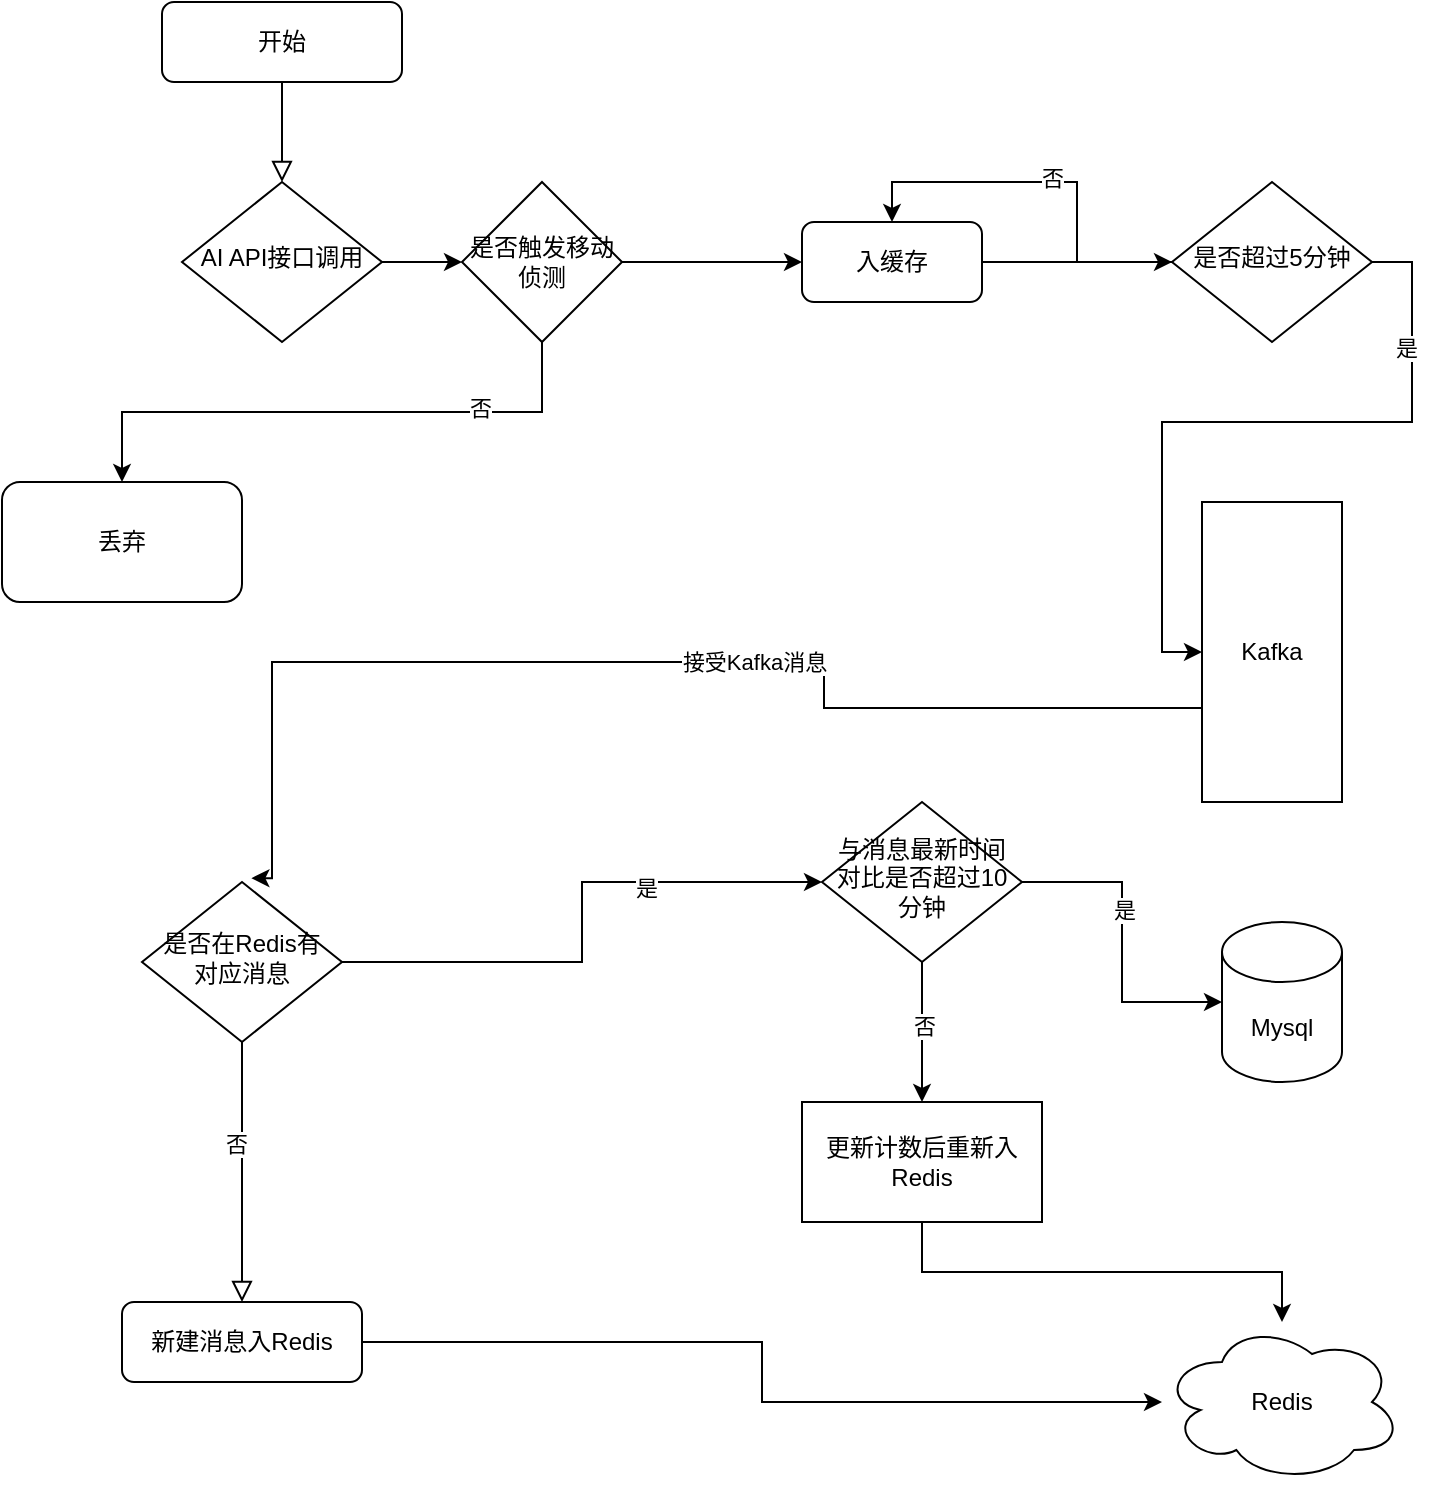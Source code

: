 <mxfile version="24.7.12">
  <diagram name="第 1 页" id="ef7YWm0MaQn3jJmsrefL">
    <mxGraphModel dx="1411" dy="864" grid="1" gridSize="10" guides="1" tooltips="1" connect="1" arrows="1" fold="1" page="1" pageScale="1" pageWidth="827" pageHeight="1169" math="0" shadow="0">
      <root>
        <mxCell id="0" />
        <mxCell id="1" parent="0" />
        <mxCell id="Hxi1NaCuM7jEuVNyhXye-1" value="" style="rounded=0;html=1;jettySize=auto;orthogonalLoop=1;fontSize=11;endArrow=block;endFill=0;endSize=8;strokeWidth=1;shadow=0;labelBackgroundColor=none;edgeStyle=orthogonalEdgeStyle;" edge="1" parent="1" source="Hxi1NaCuM7jEuVNyhXye-2" target="Hxi1NaCuM7jEuVNyhXye-4">
          <mxGeometry relative="1" as="geometry" />
        </mxCell>
        <mxCell id="Hxi1NaCuM7jEuVNyhXye-2" value="开始" style="rounded=1;whiteSpace=wrap;html=1;fontSize=12;glass=0;strokeWidth=1;shadow=0;" vertex="1" parent="1">
          <mxGeometry x="160" y="150" width="120" height="40" as="geometry" />
        </mxCell>
        <mxCell id="Hxi1NaCuM7jEuVNyhXye-3" style="edgeStyle=orthogonalEdgeStyle;rounded=0;orthogonalLoop=1;jettySize=auto;html=1;entryX=0;entryY=0.5;entryDx=0;entryDy=0;" edge="1" parent="1" source="Hxi1NaCuM7jEuVNyhXye-4" target="Hxi1NaCuM7jEuVNyhXye-33">
          <mxGeometry relative="1" as="geometry" />
        </mxCell>
        <mxCell id="Hxi1NaCuM7jEuVNyhXye-4" value="AI API接口调用" style="rhombus;whiteSpace=wrap;html=1;shadow=0;fontFamily=Helvetica;fontSize=12;align=center;strokeWidth=1;spacing=6;spacingTop=-4;" vertex="1" parent="1">
          <mxGeometry x="170" y="240" width="100" height="80" as="geometry" />
        </mxCell>
        <mxCell id="Hxi1NaCuM7jEuVNyhXye-5" style="edgeStyle=orthogonalEdgeStyle;rounded=0;orthogonalLoop=1;jettySize=auto;html=1;entryX=0;entryY=0.5;entryDx=0;entryDy=0;" edge="1" parent="1" source="Hxi1NaCuM7jEuVNyhXye-6" target="Hxi1NaCuM7jEuVNyhXye-17">
          <mxGeometry relative="1" as="geometry" />
        </mxCell>
        <mxCell id="Hxi1NaCuM7jEuVNyhXye-6" value="入缓存" style="rounded=1;whiteSpace=wrap;html=1;fontSize=12;glass=0;strokeWidth=1;shadow=0;" vertex="1" parent="1">
          <mxGeometry x="480" y="260" width="90" height="40" as="geometry" />
        </mxCell>
        <mxCell id="Hxi1NaCuM7jEuVNyhXye-7" value="" style="rounded=0;html=1;jettySize=auto;orthogonalLoop=1;fontSize=11;endArrow=block;endFill=0;endSize=8;strokeWidth=1;shadow=0;labelBackgroundColor=none;edgeStyle=orthogonalEdgeStyle;" edge="1" parent="1" source="Hxi1NaCuM7jEuVNyhXye-10" target="Hxi1NaCuM7jEuVNyhXye-12">
          <mxGeometry x="0.332" y="20" relative="1" as="geometry">
            <mxPoint as="offset" />
          </mxGeometry>
        </mxCell>
        <mxCell id="Hxi1NaCuM7jEuVNyhXye-8" value="否" style="edgeLabel;html=1;align=center;verticalAlign=middle;resizable=0;points=[];" vertex="1" connectable="0" parent="Hxi1NaCuM7jEuVNyhXye-7">
          <mxGeometry x="-0.221" y="-3" relative="1" as="geometry">
            <mxPoint as="offset" />
          </mxGeometry>
        </mxCell>
        <mxCell id="Hxi1NaCuM7jEuVNyhXye-38" style="edgeStyle=orthogonalEdgeStyle;rounded=0;orthogonalLoop=1;jettySize=auto;html=1;exitX=1;exitY=0.5;exitDx=0;exitDy=0;entryX=0;entryY=0.5;entryDx=0;entryDy=0;" edge="1" parent="1" source="Hxi1NaCuM7jEuVNyhXye-10" target="Hxi1NaCuM7jEuVNyhXye-24">
          <mxGeometry relative="1" as="geometry" />
        </mxCell>
        <mxCell id="Hxi1NaCuM7jEuVNyhXye-39" value="是" style="edgeLabel;html=1;align=center;verticalAlign=middle;resizable=0;points=[];" vertex="1" connectable="0" parent="Hxi1NaCuM7jEuVNyhXye-38">
          <mxGeometry x="0.369" y="-3" relative="1" as="geometry">
            <mxPoint as="offset" />
          </mxGeometry>
        </mxCell>
        <mxCell id="Hxi1NaCuM7jEuVNyhXye-10" value="是否在Redis有对应消息" style="rhombus;whiteSpace=wrap;html=1;shadow=0;fontFamily=Helvetica;fontSize=12;align=center;strokeWidth=1;spacing=6;spacingTop=-4;" vertex="1" parent="1">
          <mxGeometry x="150" y="590" width="100" height="80" as="geometry" />
        </mxCell>
        <mxCell id="Hxi1NaCuM7jEuVNyhXye-11" style="edgeStyle=orthogonalEdgeStyle;rounded=0;orthogonalLoop=1;jettySize=auto;html=1;" edge="1" parent="1" source="Hxi1NaCuM7jEuVNyhXye-12" target="Hxi1NaCuM7jEuVNyhXye-19">
          <mxGeometry relative="1" as="geometry" />
        </mxCell>
        <mxCell id="Hxi1NaCuM7jEuVNyhXye-12" value="新建消息入Redis" style="rounded=1;whiteSpace=wrap;html=1;fontSize=12;glass=0;strokeWidth=1;shadow=0;" vertex="1" parent="1">
          <mxGeometry x="140" y="800" width="120" height="40" as="geometry" />
        </mxCell>
        <mxCell id="Hxi1NaCuM7jEuVNyhXye-13" style="edgeStyle=orthogonalEdgeStyle;rounded=0;orthogonalLoop=1;jettySize=auto;html=1;exitX=1;exitY=0.5;exitDx=0;exitDy=0;entryX=0;entryY=0.5;entryDx=0;entryDy=0;" edge="1" parent="1" source="Hxi1NaCuM7jEuVNyhXye-17" target="Hxi1NaCuM7jEuVNyhXye-18">
          <mxGeometry relative="1" as="geometry" />
        </mxCell>
        <mxCell id="Hxi1NaCuM7jEuVNyhXye-14" value="是" style="edgeLabel;html=1;align=center;verticalAlign=middle;resizable=0;points=[];" vertex="1" connectable="0" parent="Hxi1NaCuM7jEuVNyhXye-13">
          <mxGeometry x="-0.652" y="-3" relative="1" as="geometry">
            <mxPoint as="offset" />
          </mxGeometry>
        </mxCell>
        <mxCell id="Hxi1NaCuM7jEuVNyhXye-15" style="edgeStyle=orthogonalEdgeStyle;rounded=0;orthogonalLoop=1;jettySize=auto;html=1;entryX=0.5;entryY=0;entryDx=0;entryDy=0;" edge="1" parent="1" source="Hxi1NaCuM7jEuVNyhXye-17" target="Hxi1NaCuM7jEuVNyhXye-6">
          <mxGeometry relative="1" as="geometry" />
        </mxCell>
        <mxCell id="Hxi1NaCuM7jEuVNyhXye-16" value="否" style="edgeLabel;html=1;align=center;verticalAlign=middle;resizable=0;points=[];" vertex="1" connectable="0" parent="Hxi1NaCuM7jEuVNyhXye-15">
          <mxGeometry x="0.007" y="-2" relative="1" as="geometry">
            <mxPoint as="offset" />
          </mxGeometry>
        </mxCell>
        <mxCell id="Hxi1NaCuM7jEuVNyhXye-17" value="是否超过5分钟" style="rhombus;whiteSpace=wrap;html=1;shadow=0;fontFamily=Helvetica;fontSize=12;align=center;strokeWidth=1;spacing=6;spacingTop=-4;" vertex="1" parent="1">
          <mxGeometry x="665" y="240" width="100" height="80" as="geometry" />
        </mxCell>
        <mxCell id="Hxi1NaCuM7jEuVNyhXye-18" value="Kafka" style="rounded=0;whiteSpace=wrap;html=1;" vertex="1" parent="1">
          <mxGeometry x="680" y="400" width="70" height="150" as="geometry" />
        </mxCell>
        <mxCell id="Hxi1NaCuM7jEuVNyhXye-19" value="Redis" style="ellipse;shape=cloud;whiteSpace=wrap;html=1;" vertex="1" parent="1">
          <mxGeometry x="660" y="810" width="120" height="80" as="geometry" />
        </mxCell>
        <mxCell id="Hxi1NaCuM7jEuVNyhXye-20" style="edgeStyle=orthogonalEdgeStyle;rounded=0;orthogonalLoop=1;jettySize=auto;html=1;exitX=0;exitY=0.75;exitDx=0;exitDy=0;entryX=0.547;entryY=-0.024;entryDx=0;entryDy=0;entryPerimeter=0;" edge="1" parent="1" source="Hxi1NaCuM7jEuVNyhXye-18" target="Hxi1NaCuM7jEuVNyhXye-10">
          <mxGeometry relative="1" as="geometry">
            <Array as="points">
              <mxPoint x="491" y="503" />
              <mxPoint x="491" y="480" />
              <mxPoint x="215" y="480" />
            </Array>
          </mxGeometry>
        </mxCell>
        <mxCell id="Hxi1NaCuM7jEuVNyhXye-21" value="接受Kafka消息" style="edgeLabel;html=1;align=center;verticalAlign=middle;resizable=0;points=[];" vertex="1" connectable="0" parent="Hxi1NaCuM7jEuVNyhXye-20">
          <mxGeometry x="-0.165" relative="1" as="geometry">
            <mxPoint as="offset" />
          </mxGeometry>
        </mxCell>
        <mxCell id="Hxi1NaCuM7jEuVNyhXye-22" style="edgeStyle=orthogonalEdgeStyle;rounded=0;orthogonalLoop=1;jettySize=auto;html=1;entryX=0.5;entryY=0;entryDx=0;entryDy=0;" edge="1" parent="1" source="Hxi1NaCuM7jEuVNyhXye-24" target="Hxi1NaCuM7jEuVNyhXye-29">
          <mxGeometry relative="1" as="geometry" />
        </mxCell>
        <mxCell id="Hxi1NaCuM7jEuVNyhXye-23" value="否" style="edgeLabel;html=1;align=center;verticalAlign=middle;resizable=0;points=[];" vertex="1" connectable="0" parent="Hxi1NaCuM7jEuVNyhXye-22">
          <mxGeometry x="-0.088" y="1" relative="1" as="geometry">
            <mxPoint as="offset" />
          </mxGeometry>
        </mxCell>
        <mxCell id="Hxi1NaCuM7jEuVNyhXye-24" value="与消息最新时间对比是否超过10分钟" style="rhombus;whiteSpace=wrap;html=1;shadow=0;fontFamily=Helvetica;fontSize=12;align=center;strokeWidth=1;spacing=6;spacingTop=-4;" vertex="1" parent="1">
          <mxGeometry x="490" y="550" width="100" height="80" as="geometry" />
        </mxCell>
        <mxCell id="Hxi1NaCuM7jEuVNyhXye-25" value="Mysql" style="shape=cylinder3;whiteSpace=wrap;html=1;boundedLbl=1;backgroundOutline=1;size=15;" vertex="1" parent="1">
          <mxGeometry x="690" y="610" width="60" height="80" as="geometry" />
        </mxCell>
        <mxCell id="Hxi1NaCuM7jEuVNyhXye-26" style="edgeStyle=orthogonalEdgeStyle;rounded=0;orthogonalLoop=1;jettySize=auto;html=1;entryX=0;entryY=0.5;entryDx=0;entryDy=0;entryPerimeter=0;" edge="1" parent="1" source="Hxi1NaCuM7jEuVNyhXye-24" target="Hxi1NaCuM7jEuVNyhXye-25">
          <mxGeometry relative="1" as="geometry" />
        </mxCell>
        <mxCell id="Hxi1NaCuM7jEuVNyhXye-27" value="是" style="edgeLabel;html=1;align=center;verticalAlign=middle;resizable=0;points=[];" vertex="1" connectable="0" parent="Hxi1NaCuM7jEuVNyhXye-26">
          <mxGeometry x="-0.204" y="1" relative="1" as="geometry">
            <mxPoint as="offset" />
          </mxGeometry>
        </mxCell>
        <mxCell id="Hxi1NaCuM7jEuVNyhXye-28" style="edgeStyle=orthogonalEdgeStyle;rounded=0;orthogonalLoop=1;jettySize=auto;html=1;exitX=0.5;exitY=1;exitDx=0;exitDy=0;" edge="1" parent="1" source="Hxi1NaCuM7jEuVNyhXye-29" target="Hxi1NaCuM7jEuVNyhXye-19">
          <mxGeometry relative="1" as="geometry" />
        </mxCell>
        <mxCell id="Hxi1NaCuM7jEuVNyhXye-29" value="更新计数后重新入Redis" style="rounded=0;whiteSpace=wrap;html=1;" vertex="1" parent="1">
          <mxGeometry x="480" y="700" width="120" height="60" as="geometry" />
        </mxCell>
        <mxCell id="Hxi1NaCuM7jEuVNyhXye-30" style="edgeStyle=orthogonalEdgeStyle;rounded=0;orthogonalLoop=1;jettySize=auto;html=1;exitX=0.5;exitY=1;exitDx=0;exitDy=0;entryX=0.5;entryY=0;entryDx=0;entryDy=0;" edge="1" parent="1" source="Hxi1NaCuM7jEuVNyhXye-33" target="Hxi1NaCuM7jEuVNyhXye-34">
          <mxGeometry relative="1" as="geometry" />
        </mxCell>
        <mxCell id="Hxi1NaCuM7jEuVNyhXye-31" value="否" style="edgeLabel;html=1;align=center;verticalAlign=middle;resizable=0;points=[];" vertex="1" connectable="0" parent="Hxi1NaCuM7jEuVNyhXye-30">
          <mxGeometry x="-0.529" y="-2" relative="1" as="geometry">
            <mxPoint as="offset" />
          </mxGeometry>
        </mxCell>
        <mxCell id="Hxi1NaCuM7jEuVNyhXye-37" style="edgeStyle=orthogonalEdgeStyle;rounded=0;orthogonalLoop=1;jettySize=auto;html=1;exitX=1;exitY=0.5;exitDx=0;exitDy=0;" edge="1" parent="1" source="Hxi1NaCuM7jEuVNyhXye-33" target="Hxi1NaCuM7jEuVNyhXye-6">
          <mxGeometry relative="1" as="geometry" />
        </mxCell>
        <mxCell id="Hxi1NaCuM7jEuVNyhXye-33" value="是否触发移动侦测" style="rhombus;whiteSpace=wrap;html=1;" vertex="1" parent="1">
          <mxGeometry x="310" y="240" width="80" height="80" as="geometry" />
        </mxCell>
        <mxCell id="Hxi1NaCuM7jEuVNyhXye-34" value="丢弃" style="rounded=1;whiteSpace=wrap;html=1;" vertex="1" parent="1">
          <mxGeometry x="80" y="390" width="120" height="60" as="geometry" />
        </mxCell>
      </root>
    </mxGraphModel>
  </diagram>
</mxfile>
